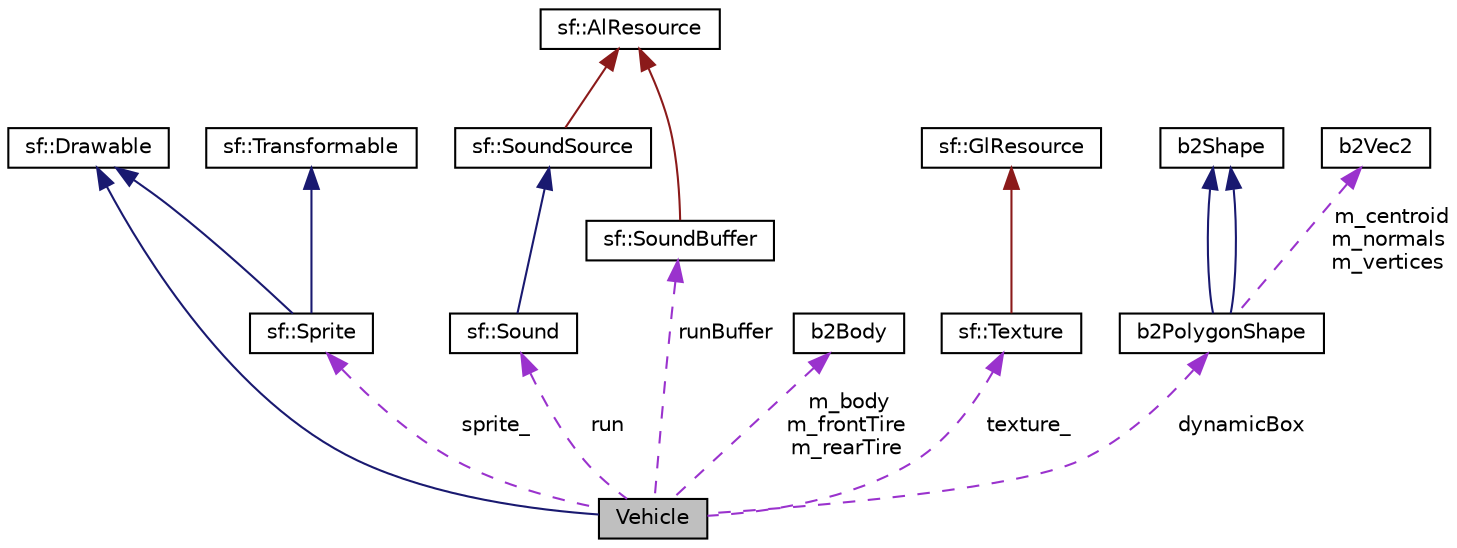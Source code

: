 digraph "Vehicle"
{
 // LATEX_PDF_SIZE
  edge [fontname="Helvetica",fontsize="10",labelfontname="Helvetica",labelfontsize="10"];
  node [fontname="Helvetica",fontsize="10",shape=record];
  Node1 [label="Vehicle",height=0.2,width=0.4,color="black", fillcolor="grey75", style="filled", fontcolor="black",tooltip="Class representing a simple vehicle in a 2D physics world using Box2D."];
  Node2 -> Node1 [dir="back",color="midnightblue",fontsize="10",style="solid"];
  Node2 [label="sf::Drawable",height=0.2,width=0.4,color="black", fillcolor="white", style="filled",URL="$classsf_1_1Drawable.html",tooltip="Abstract base class for objects that can be drawn to a render target."];
  Node3 -> Node1 [dir="back",color="darkorchid3",fontsize="10",style="dashed",label=" run" ];
  Node3 [label="sf::Sound",height=0.2,width=0.4,color="black", fillcolor="white", style="filled",URL="$classsf_1_1Sound.html",tooltip="Regular sound that can be played in the audio environment."];
  Node4 -> Node3 [dir="back",color="midnightblue",fontsize="10",style="solid"];
  Node4 [label="sf::SoundSource",height=0.2,width=0.4,color="black", fillcolor="white", style="filled",URL="$classsf_1_1SoundSource.html",tooltip="Base class defining a sound's properties."];
  Node5 -> Node4 [dir="back",color="firebrick4",fontsize="10",style="solid"];
  Node5 [label="sf::AlResource",height=0.2,width=0.4,color="black", fillcolor="white", style="filled",URL="$classsf_1_1AlResource.html",tooltip="Base class for classes that require an OpenAL context."];
  Node6 -> Node1 [dir="back",color="darkorchid3",fontsize="10",style="dashed",label=" m_body\nm_frontTire\nm_rearTire" ];
  Node6 [label="b2Body",height=0.2,width=0.4,color="black", fillcolor="white", style="filled",URL="$classb2Body.html",tooltip="A rigid body. These are created via b2World::CreateBody."];
  Node7 -> Node1 [dir="back",color="darkorchid3",fontsize="10",style="dashed",label=" texture_" ];
  Node7 [label="sf::Texture",height=0.2,width=0.4,color="black", fillcolor="white", style="filled",URL="$classsf_1_1Texture.html",tooltip="Image living on the graphics card that can be used for drawing."];
  Node8 -> Node7 [dir="back",color="firebrick4",fontsize="10",style="solid"];
  Node8 [label="sf::GlResource",height=0.2,width=0.4,color="black", fillcolor="white", style="filled",URL="$classsf_1_1GlResource.html",tooltip="Base class for classes that require an OpenGL context."];
  Node9 -> Node1 [dir="back",color="darkorchid3",fontsize="10",style="dashed",label=" runBuffer" ];
  Node9 [label="sf::SoundBuffer",height=0.2,width=0.4,color="black", fillcolor="white", style="filled",URL="$classsf_1_1SoundBuffer.html",tooltip="Storage for audio samples defining a sound."];
  Node5 -> Node9 [dir="back",color="firebrick4",fontsize="10",style="solid"];
  Node10 -> Node1 [dir="back",color="darkorchid3",fontsize="10",style="dashed",label=" dynamicBox" ];
  Node10 [label="b2PolygonShape",height=0.2,width=0.4,color="black", fillcolor="white", style="filled",URL="$classb2PolygonShape.html",tooltip=" "];
  Node11 -> Node10 [dir="back",color="midnightblue",fontsize="10",style="solid"];
  Node11 [label="b2Shape",height=0.2,width=0.4,color="black", fillcolor="white", style="filled",URL="$classb2Shape.html",tooltip=" "];
  Node11 -> Node10 [dir="back",color="midnightblue",fontsize="10",style="solid"];
  Node12 -> Node10 [dir="back",color="darkorchid3",fontsize="10",style="dashed",label=" m_centroid\nm_normals\nm_vertices" ];
  Node12 [label="b2Vec2",height=0.2,width=0.4,color="black", fillcolor="white", style="filled",URL="$structb2Vec2.html",tooltip="A 2D column vector."];
  Node13 -> Node1 [dir="back",color="darkorchid3",fontsize="10",style="dashed",label=" sprite_" ];
  Node13 [label="sf::Sprite",height=0.2,width=0.4,color="black", fillcolor="white", style="filled",URL="$classsf_1_1Sprite.html",tooltip="Drawable representation of a texture, with its own transformations, color, etc."];
  Node2 -> Node13 [dir="back",color="midnightblue",fontsize="10",style="solid"];
  Node14 -> Node13 [dir="back",color="midnightblue",fontsize="10",style="solid"];
  Node14 [label="sf::Transformable",height=0.2,width=0.4,color="black", fillcolor="white", style="filled",URL="$classsf_1_1Transformable.html",tooltip="Decomposed transform defined by a position, a rotation and a scale."];
}
